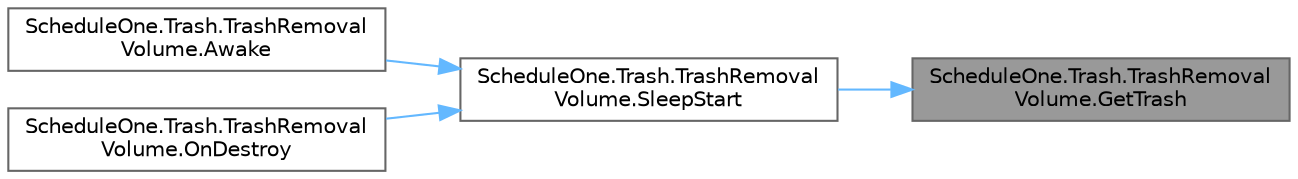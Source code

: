 digraph "ScheduleOne.Trash.TrashRemovalVolume.GetTrash"
{
 // LATEX_PDF_SIZE
  bgcolor="transparent";
  edge [fontname=Helvetica,fontsize=10,labelfontname=Helvetica,labelfontsize=10];
  node [fontname=Helvetica,fontsize=10,shape=box,height=0.2,width=0.4];
  rankdir="RL";
  Node1 [id="Node000001",label="ScheduleOne.Trash.TrashRemoval\lVolume.GetTrash",height=0.2,width=0.4,color="gray40", fillcolor="grey60", style="filled", fontcolor="black",tooltip=" "];
  Node1 -> Node2 [id="edge1_Node000001_Node000002",dir="back",color="steelblue1",style="solid",tooltip=" "];
  Node2 [id="Node000002",label="ScheduleOne.Trash.TrashRemoval\lVolume.SleepStart",height=0.2,width=0.4,color="grey40", fillcolor="white", style="filled",URL="$class_schedule_one_1_1_trash_1_1_trash_removal_volume.html#a6aa3259ef934194319f63429a3b97dd4",tooltip=" "];
  Node2 -> Node3 [id="edge2_Node000002_Node000003",dir="back",color="steelblue1",style="solid",tooltip=" "];
  Node3 [id="Node000003",label="ScheduleOne.Trash.TrashRemoval\lVolume.Awake",height=0.2,width=0.4,color="grey40", fillcolor="white", style="filled",URL="$class_schedule_one_1_1_trash_1_1_trash_removal_volume.html#a6bc58fa584e4f6d0e0aa4855f5514c11",tooltip=" "];
  Node2 -> Node4 [id="edge3_Node000002_Node000004",dir="back",color="steelblue1",style="solid",tooltip=" "];
  Node4 [id="Node000004",label="ScheduleOne.Trash.TrashRemoval\lVolume.OnDestroy",height=0.2,width=0.4,color="grey40", fillcolor="white", style="filled",URL="$class_schedule_one_1_1_trash_1_1_trash_removal_volume.html#a2e2ea54199209b32294c6cab920cf737",tooltip=" "];
}
